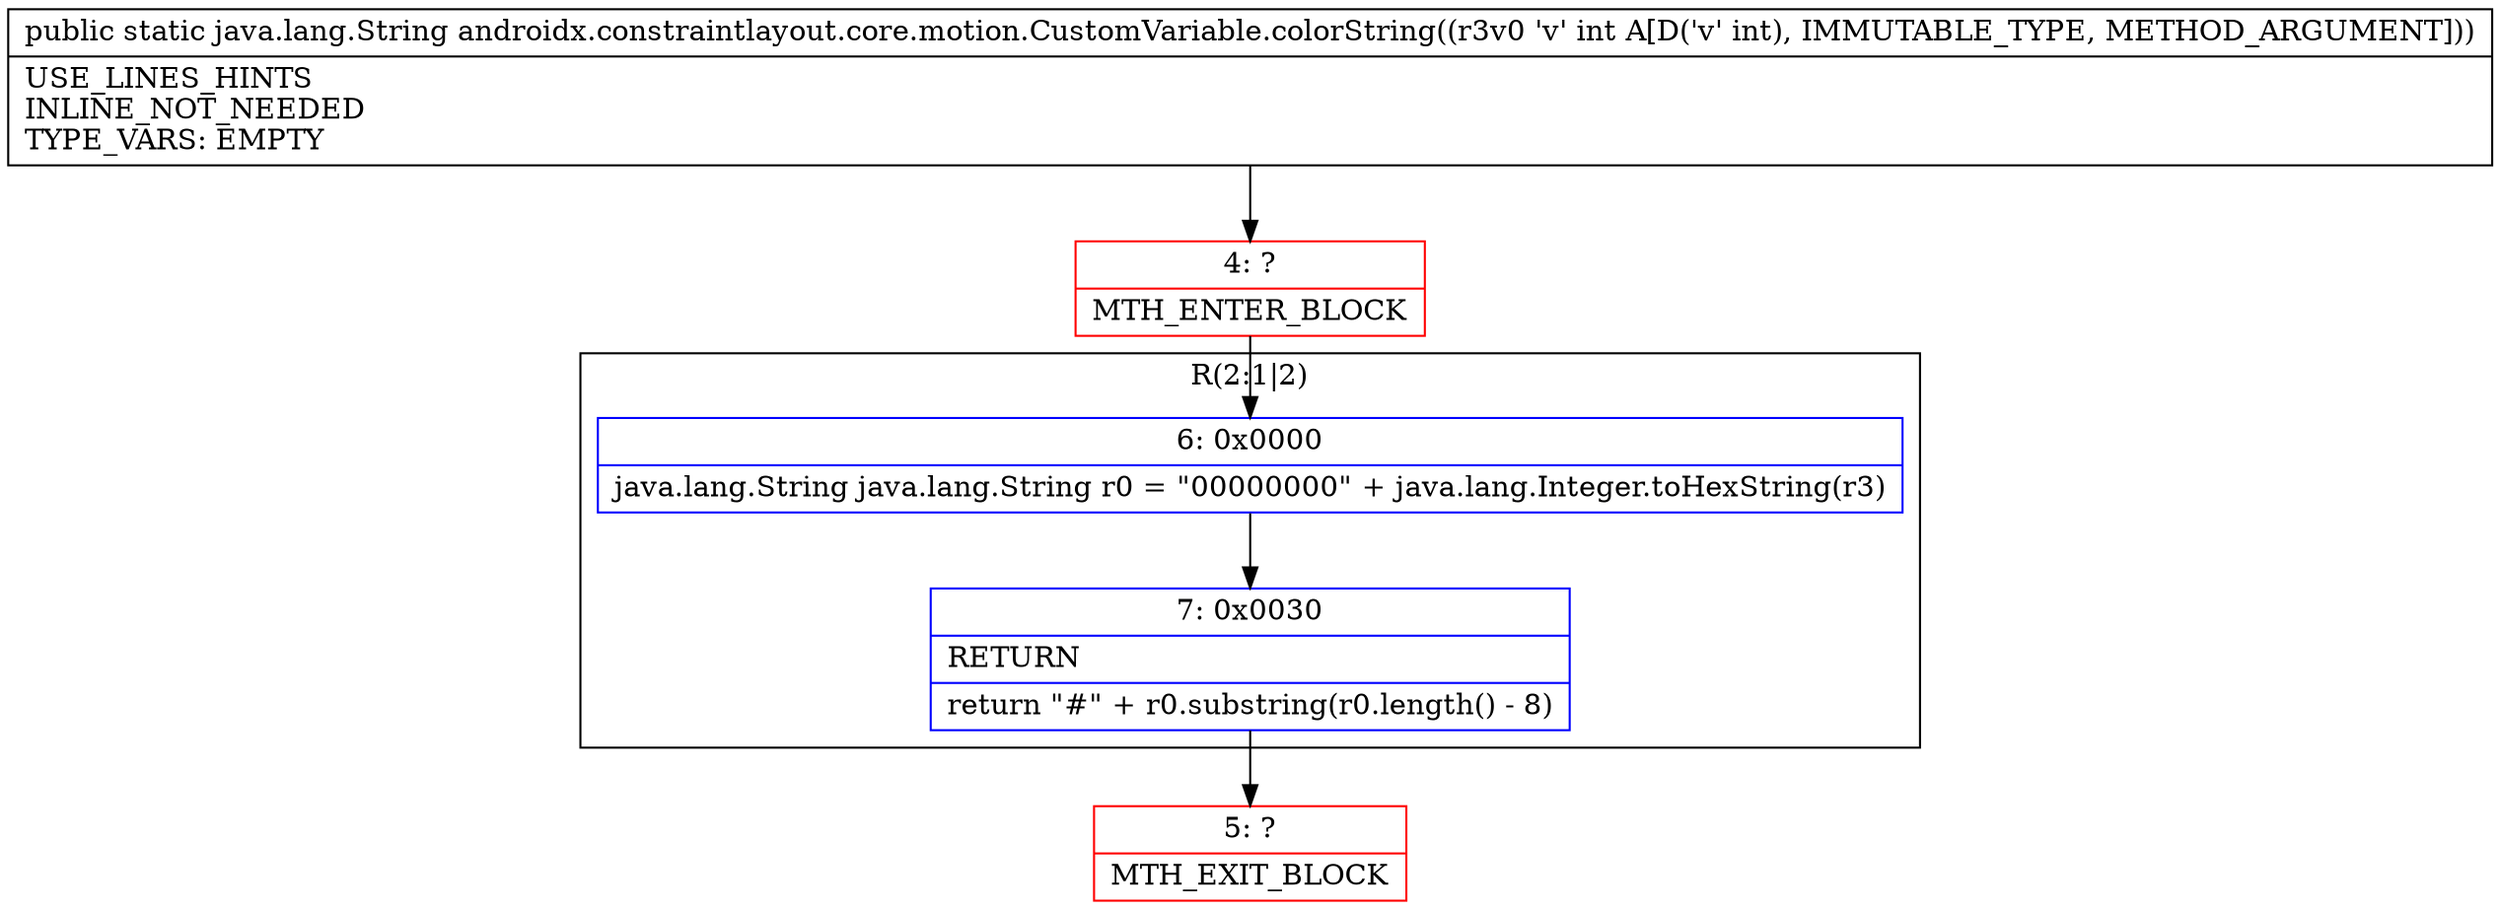 digraph "CFG forandroidx.constraintlayout.core.motion.CustomVariable.colorString(I)Ljava\/lang\/String;" {
subgraph cluster_Region_1995905472 {
label = "R(2:1|2)";
node [shape=record,color=blue];
Node_6 [shape=record,label="{6\:\ 0x0000|java.lang.String java.lang.String r0 = \"00000000\" + java.lang.Integer.toHexString(r3)\l}"];
Node_7 [shape=record,label="{7\:\ 0x0030|RETURN\l|return \"#\" + r0.substring(r0.length() \- 8)\l}"];
}
Node_4 [shape=record,color=red,label="{4\:\ ?|MTH_ENTER_BLOCK\l}"];
Node_5 [shape=record,color=red,label="{5\:\ ?|MTH_EXIT_BLOCK\l}"];
MethodNode[shape=record,label="{public static java.lang.String androidx.constraintlayout.core.motion.CustomVariable.colorString((r3v0 'v' int A[D('v' int), IMMUTABLE_TYPE, METHOD_ARGUMENT]))  | USE_LINES_HINTS\lINLINE_NOT_NEEDED\lTYPE_VARS: EMPTY\l}"];
MethodNode -> Node_4;Node_6 -> Node_7;
Node_7 -> Node_5;
Node_4 -> Node_6;
}

